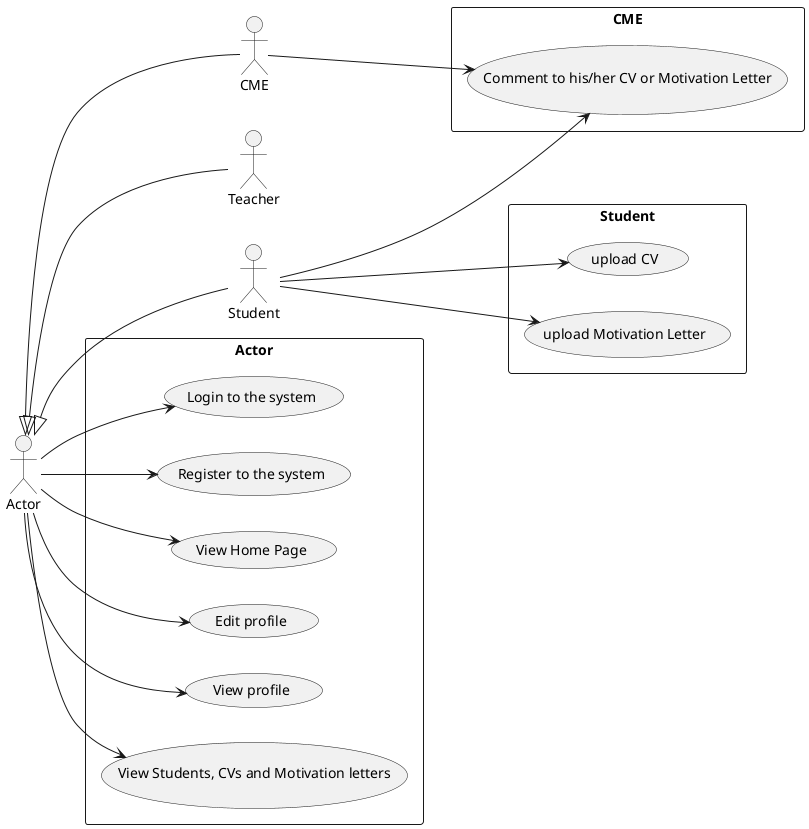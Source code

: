 @startuml
left to right direction
skinparam packageStyle rectangle

actor "Actor" as GUser
actor "CME" as User1
actor "Teacher" as User2
actor "Student" as User3

package "Actor" {
    GUser --> (Login to the system)
    GUser --> (Register to the system)
    GUser --> (View Home Page)
    GUser --> (Edit profile)
    GUser --> (View profile)
    GUser --> (View Students, CVs and Motivation letters)
}

package "CME" {
    User1 --> (Comment to his/her CV or Motivation Letter)
}

package "Student" {
    User3 --> (upload CV)
    User3 --> (upload Motivation Letter)
    User3 --> (Comment to his/her CV or Motivation Letter)
}

GUser <|-- User1
GUser <|-- User2
GUser <|-- User3


@enduml
